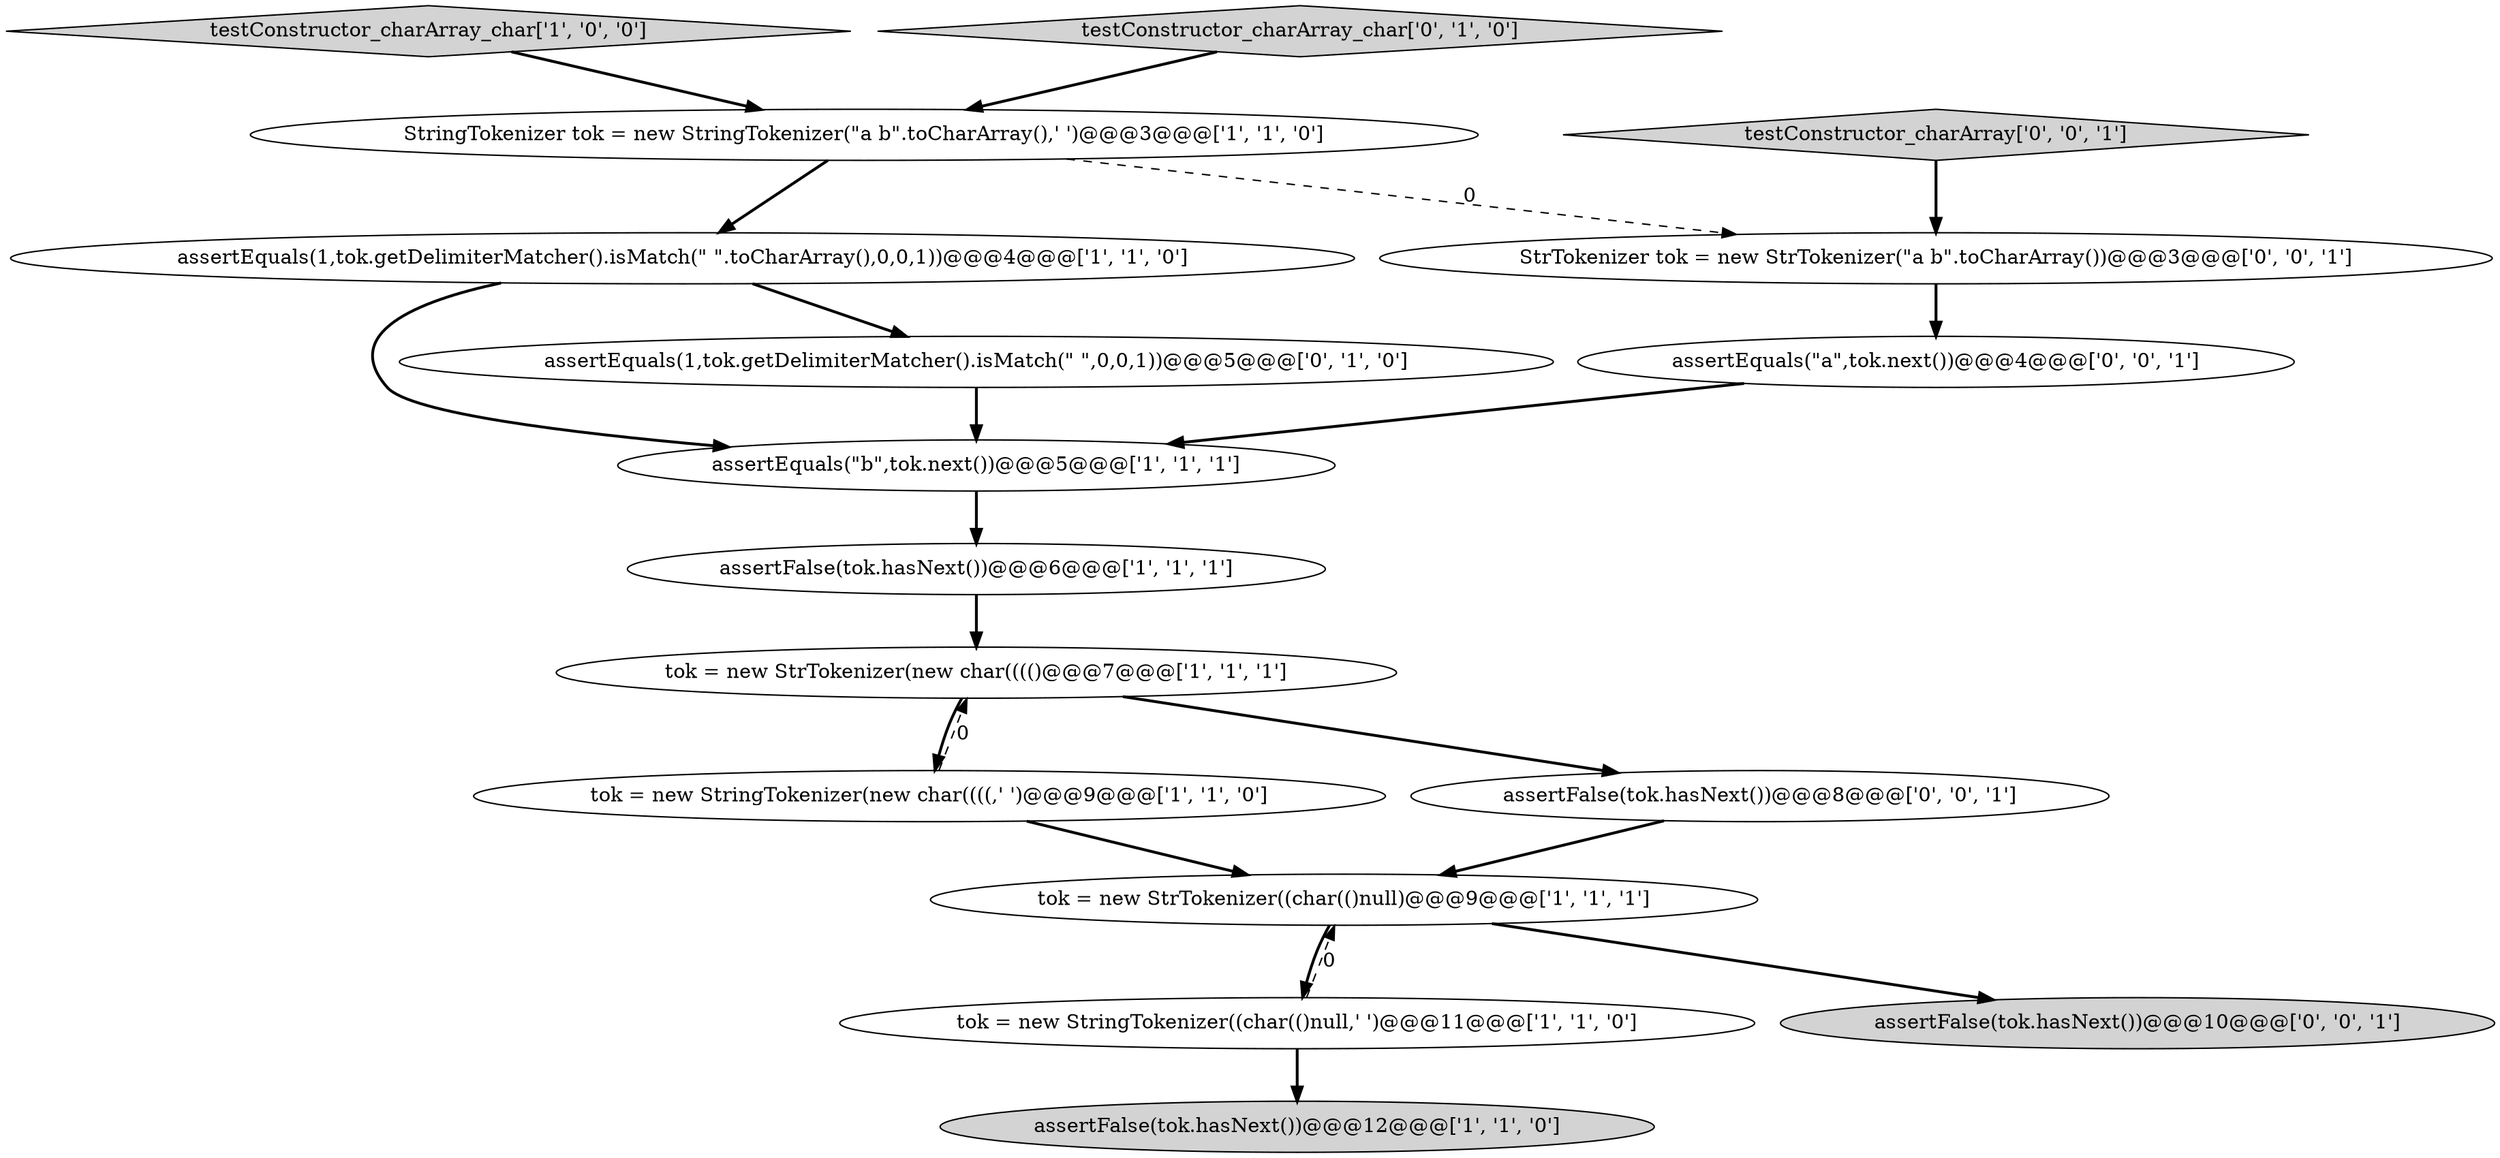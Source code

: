 digraph {
2 [style = filled, label = "testConstructor_charArray_char['1', '0', '0']", fillcolor = lightgray, shape = diamond image = "AAA0AAABBB1BBB"];
11 [style = filled, label = "testConstructor_charArray_char['0', '1', '0']", fillcolor = lightgray, shape = diamond image = "AAA0AAABBB2BBB"];
3 [style = filled, label = "assertEquals(\"b\",tok.next())@@@5@@@['1', '1', '1']", fillcolor = white, shape = ellipse image = "AAA0AAABBB1BBB"];
12 [style = filled, label = "assertFalse(tok.hasNext())@@@10@@@['0', '0', '1']", fillcolor = lightgray, shape = ellipse image = "AAA0AAABBB3BBB"];
10 [style = filled, label = "assertEquals(1,tok.getDelimiterMatcher().isMatch(\" \",0,0,1))@@@5@@@['0', '1', '0']", fillcolor = white, shape = ellipse image = "AAA1AAABBB2BBB"];
0 [style = filled, label = "tok = new StringTokenizer(new char((((,' ')@@@9@@@['1', '1', '0']", fillcolor = white, shape = ellipse image = "AAA0AAABBB1BBB"];
1 [style = filled, label = "tok = new StringTokenizer((char(()null,' ')@@@11@@@['1', '1', '0']", fillcolor = white, shape = ellipse image = "AAA0AAABBB1BBB"];
7 [style = filled, label = "assertFalse(tok.hasNext())@@@6@@@['1', '1', '1']", fillcolor = white, shape = ellipse image = "AAA0AAABBB1BBB"];
5 [style = filled, label = "assertEquals(1,tok.getDelimiterMatcher().isMatch(\" \".toCharArray(),0,0,1))@@@4@@@['1', '1', '0']", fillcolor = white, shape = ellipse image = "AAA0AAABBB1BBB"];
9 [style = filled, label = "assertFalse(tok.hasNext())@@@12@@@['1', '1', '0']", fillcolor = lightgray, shape = ellipse image = "AAA0AAABBB1BBB"];
13 [style = filled, label = "StrTokenizer tok = new StrTokenizer(\"a b\".toCharArray())@@@3@@@['0', '0', '1']", fillcolor = white, shape = ellipse image = "AAA0AAABBB3BBB"];
8 [style = filled, label = "tok = new StrTokenizer(new char(((()@@@7@@@['1', '1', '1']", fillcolor = white, shape = ellipse image = "AAA0AAABBB1BBB"];
14 [style = filled, label = "assertEquals(\"a\",tok.next())@@@4@@@['0', '0', '1']", fillcolor = white, shape = ellipse image = "AAA0AAABBB3BBB"];
15 [style = filled, label = "assertFalse(tok.hasNext())@@@8@@@['0', '0', '1']", fillcolor = white, shape = ellipse image = "AAA0AAABBB3BBB"];
4 [style = filled, label = "StringTokenizer tok = new StringTokenizer(\"a b\".toCharArray(),' ')@@@3@@@['1', '1', '0']", fillcolor = white, shape = ellipse image = "AAA0AAABBB1BBB"];
16 [style = filled, label = "testConstructor_charArray['0', '0', '1']", fillcolor = lightgray, shape = diamond image = "AAA0AAABBB3BBB"];
6 [style = filled, label = "tok = new StrTokenizer((char(()null)@@@9@@@['1', '1', '1']", fillcolor = white, shape = ellipse image = "AAA0AAABBB1BBB"];
0->6 [style = bold, label=""];
11->4 [style = bold, label=""];
7->8 [style = bold, label=""];
1->9 [style = bold, label=""];
2->4 [style = bold, label=""];
14->3 [style = bold, label=""];
8->0 [style = bold, label=""];
4->5 [style = bold, label=""];
16->13 [style = bold, label=""];
3->7 [style = bold, label=""];
5->10 [style = bold, label=""];
15->6 [style = bold, label=""];
10->3 [style = bold, label=""];
6->12 [style = bold, label=""];
4->13 [style = dashed, label="0"];
1->6 [style = dashed, label="0"];
5->3 [style = bold, label=""];
13->14 [style = bold, label=""];
6->1 [style = bold, label=""];
0->8 [style = dashed, label="0"];
8->15 [style = bold, label=""];
}
